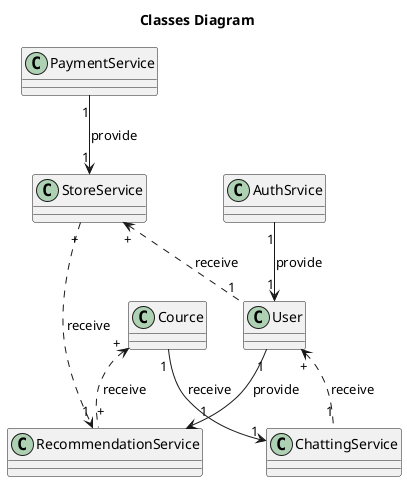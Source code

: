 @startuml
title Classes Diagram

Class User
Class Cource
Class AuthSrvice
Class StoreService
Class PaymentService
Class ChattingService
Class RecommendationService

User"+" <.. "1"ChattingService: receive
User"1" --> "1"RecommendationService: provide

Cource"+" <.. "+"RecommendationService: receive
Cource"1" --> "1"ChattingService: receive

AuthSrvice"1" --> "1"User: provide
PaymentService"1" --> "1"StoreService: provide

StoreService"+" <.. "1"User: receive
StoreService"+" ..> "1"RecommendationService: receive
@enduml